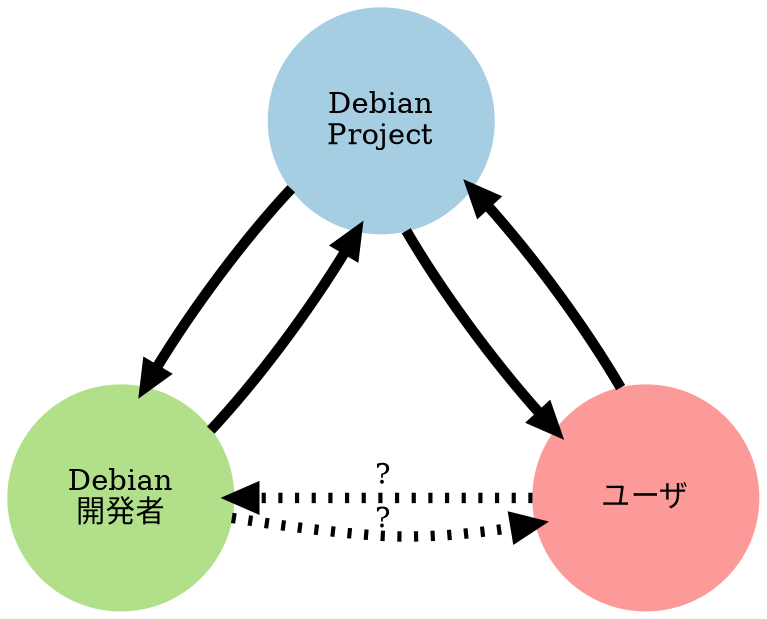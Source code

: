 // dot apache2-pkg.dot -T png > apache2-pkg.png
// dot apache2-pkg.dot -T apache2-pkg.eps
digraph structure {
graph [ranksep = 1.0, nodesep = 1.0];
node [colorscheme=paired9];
// style=filled
node [shape=circle, style=filled, fixedsize = true, width = 1.5, height = 1.5];
debianorg [shape=circle, label="Debian\nProject", color=1];
developer [shape=circle, label="Debian\n開発者", color=3];
user [shape=circle, label="ユーザ", color=5];
//debianorg0 [shape=circle, label="Debian\nProject"];
//developer0 [shape=circle, label="Debian\n開発者"];
//user0 [shape=circle, label="ユーザ"];

{rank = same; developer; user};

debianorg -> user [penwidth=5];
user -> debianorg [penwidth=5];

developer -> debianorg [penwidth=5];
debianorg -> developer [penwidth=5];

user -> developer [style=dotted, penwidth=5, label="?"];
developer -> user [style=dotted, penwidth=5, label="?"];

// ------------------------------
/*
debianorg0 -> user0 ;
user0 -> debianorg0 ;

developer0 -> debianorg0 ;
debianorg0 -> developer0;

user0 -> developer0 ;
developer0 -> user0;
{rank = same; developer0; user0};

*/
}
